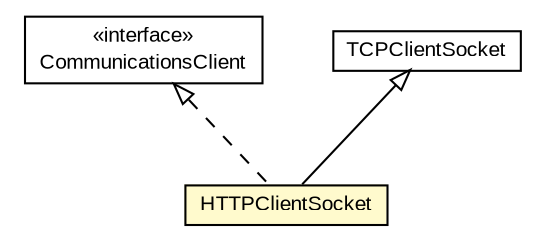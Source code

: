 #!/usr/local/bin/dot
#
# Class diagram 
# Generated by UMLGraph version 5.3 (http://www.umlgraph.org/)
#

digraph G {
	edge [fontname="arial",fontsize=10,labelfontname="arial",labelfontsize=10];
	node [fontname="arial",fontsize=10,shape=plaintext];
	nodesep=0.25;
	ranksep=0.5;
	// context.arch.comm.CommunicationsClient
	c28952 [label=<<table title="context.arch.comm.CommunicationsClient" border="0" cellborder="1" cellspacing="0" cellpadding="2" port="p" href="../CommunicationsClient.html">
		<tr><td><table border="0" cellspacing="0" cellpadding="1">
<tr><td align="center" balign="center"> &#171;interface&#187; </td></tr>
<tr><td align="center" balign="center"> CommunicationsClient </td></tr>
		</table></td></tr>
		</table>>, fontname="arial", fontcolor="black", fontsize=10.0];
	// context.arch.comm.protocol.TCPClientSocket
	c28955 [label=<<table title="context.arch.comm.protocol.TCPClientSocket" border="0" cellborder="1" cellspacing="0" cellpadding="2" port="p" href="./TCPClientSocket.html">
		<tr><td><table border="0" cellspacing="0" cellpadding="1">
<tr><td align="center" balign="center"> TCPClientSocket </td></tr>
		</table></td></tr>
		</table>>, fontname="arial", fontcolor="black", fontsize=10.0];
	// context.arch.comm.protocol.HTTPClientSocket
	c28963 [label=<<table title="context.arch.comm.protocol.HTTPClientSocket" border="0" cellborder="1" cellspacing="0" cellpadding="2" port="p" bgcolor="lemonChiffon" href="./HTTPClientSocket.html">
		<tr><td><table border="0" cellspacing="0" cellpadding="1">
<tr><td align="center" balign="center"> HTTPClientSocket </td></tr>
		</table></td></tr>
		</table>>, fontname="arial", fontcolor="black", fontsize=10.0];
	//context.arch.comm.protocol.HTTPClientSocket extends context.arch.comm.protocol.TCPClientSocket
	c28955:p -> c28963:p [dir=back,arrowtail=empty];
	//context.arch.comm.protocol.HTTPClientSocket implements context.arch.comm.CommunicationsClient
	c28952:p -> c28963:p [dir=back,arrowtail=empty,style=dashed];
}

